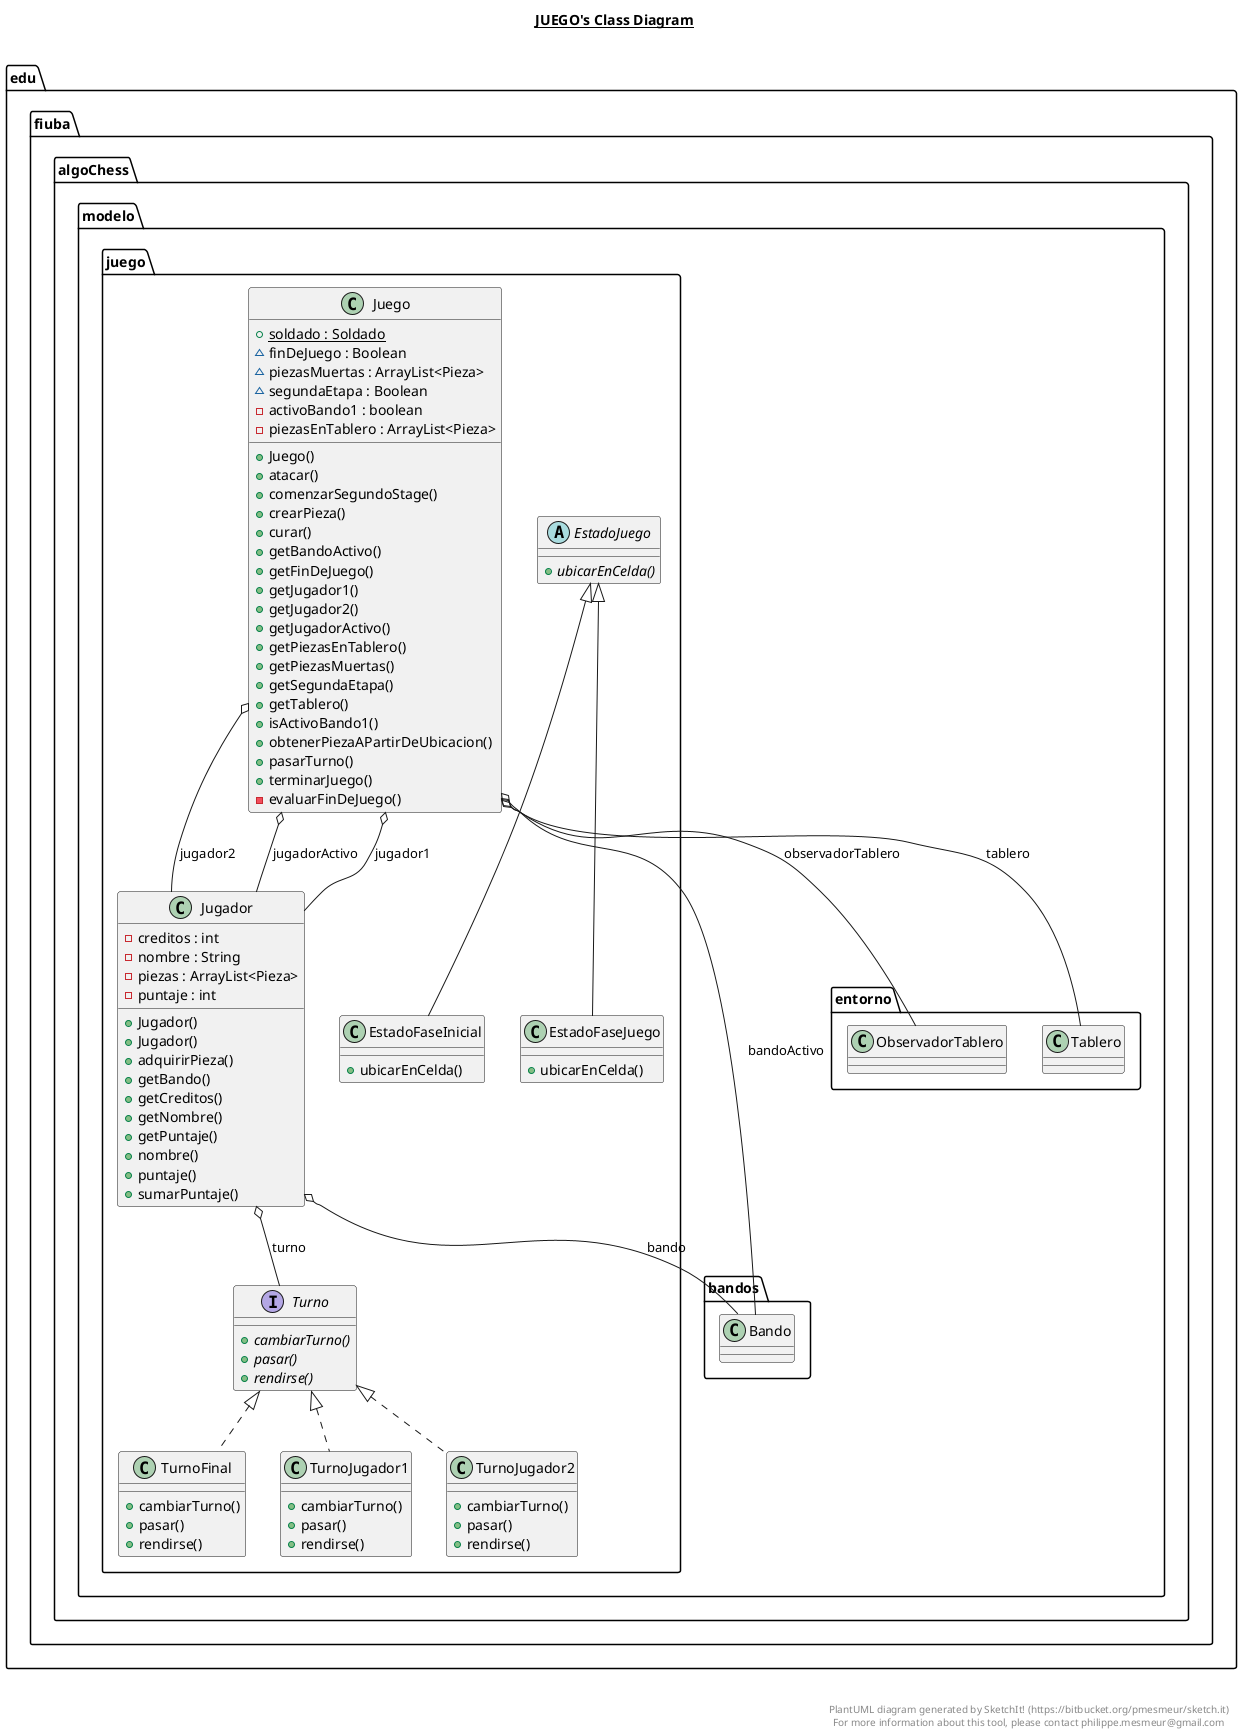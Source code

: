 @startuml

title __JUEGO's Class Diagram__\n

  namespace edu.fiuba.algoChess {
    namespace modelo.juego {
      class edu.fiuba.algoChess.modelo.juego.EstadoFaseInicial {
          + ubicarEnCelda()
      }
    }
  }
  

  namespace edu.fiuba.algoChess {
    namespace modelo.juego {
      class edu.fiuba.algoChess.modelo.juego.EstadoFaseJuego {
          + ubicarEnCelda()
      }
    }
  }
  

  namespace edu.fiuba.algoChess {
    namespace modelo.juego {
      abstract class edu.fiuba.algoChess.modelo.juego.EstadoJuego {
          {abstract} + ubicarEnCelda()
      }
    }
  }
  

  namespace edu.fiuba.algoChess {
    namespace modelo.juego {
      class edu.fiuba.algoChess.modelo.juego.Juego {
          {static} + soldado : Soldado
          ~ finDeJuego : Boolean
          ~ piezasMuertas : ArrayList<Pieza>
          ~ segundaEtapa : Boolean
          - activoBando1 : boolean
          - piezasEnTablero : ArrayList<Pieza>
          + Juego()
          + atacar()
          + comenzarSegundoStage()
          + crearPieza()
          + curar()
          + getBandoActivo()
          + getFinDeJuego()
          + getJugador1()
          + getJugador2()
          + getJugadorActivo()
          + getPiezasEnTablero()
          + getPiezasMuertas()
          + getSegundaEtapa()
          + getTablero()
          + isActivoBando1()
          + obtenerPiezaAPartirDeUbicacion()
          + pasarTurno()
          + terminarJuego()
          - evaluarFinDeJuego()
      }
    }
  }
  

  namespace edu.fiuba.algoChess {
    namespace modelo.juego {
      class edu.fiuba.algoChess.modelo.juego.Jugador {
          - creditos : int
          - nombre : String
          - piezas : ArrayList<Pieza>
          - puntaje : int
          + Jugador()
          + Jugador()
          + adquirirPieza()
          + getBando()
          + getCreditos()
          + getNombre()
          + getPuntaje()
          + nombre()
          + puntaje()
          + sumarPuntaje()
      }
    }
  }
  

  namespace edu.fiuba.algoChess {
    namespace modelo.juego {
      interface edu.fiuba.algoChess.modelo.juego.Turno {
          {abstract} + cambiarTurno()
          {abstract} + pasar()
          {abstract} + rendirse()
      }
    }
  }
  

  namespace edu.fiuba.algoChess {
    namespace modelo.juego {
      class edu.fiuba.algoChess.modelo.juego.TurnoFinal {
          + cambiarTurno()
          + pasar()
          + rendirse()
      }
    }
  }
  

  namespace edu.fiuba.algoChess {
    namespace modelo.juego {
      class edu.fiuba.algoChess.modelo.juego.TurnoJugador1 {
          + cambiarTurno()
          + pasar()
          + rendirse()
      }
    }
  }
  

  namespace edu.fiuba.algoChess {
    namespace modelo.juego {
      class edu.fiuba.algoChess.modelo.juego.TurnoJugador2 {
          + cambiarTurno()
          + pasar()
          + rendirse()
      }
    }
  }
  

  edu.fiuba.algoChess.modelo.juego.EstadoFaseInicial -up-|> edu.fiuba.algoChess.modelo.juego.EstadoJuego
  edu.fiuba.algoChess.modelo.juego.EstadoFaseJuego -up-|> edu.fiuba.algoChess.modelo.juego.EstadoJuego
  edu.fiuba.algoChess.modelo.juego.Juego o-- edu.fiuba.algoChess.modelo.bandos.Bando : bandoActivo
  edu.fiuba.algoChess.modelo.juego.Juego o-- edu.fiuba.algoChess.modelo.juego.Jugador : jugador1
  edu.fiuba.algoChess.modelo.juego.Juego o-- edu.fiuba.algoChess.modelo.juego.Jugador : jugador2
  edu.fiuba.algoChess.modelo.juego.Juego o-- edu.fiuba.algoChess.modelo.juego.Jugador : jugadorActivo
  edu.fiuba.algoChess.modelo.juego.Juego o-- edu.fiuba.algoChess.modelo.entorno.ObservadorTablero : observadorTablero
  edu.fiuba.algoChess.modelo.juego.Juego o-- edu.fiuba.algoChess.modelo.entorno.Tablero : tablero
  edu.fiuba.algoChess.modelo.juego.Jugador o-- edu.fiuba.algoChess.modelo.bandos.Bando : bando
  edu.fiuba.algoChess.modelo.juego.Jugador o-- edu.fiuba.algoChess.modelo.juego.Turno : turno
  edu.fiuba.algoChess.modelo.juego.TurnoFinal .up.|> edu.fiuba.algoChess.modelo.juego.Turno
  edu.fiuba.algoChess.modelo.juego.TurnoJugador1 .up.|> edu.fiuba.algoChess.modelo.juego.Turno
  edu.fiuba.algoChess.modelo.juego.TurnoJugador2 .up.|> edu.fiuba.algoChess.modelo.juego.Turno


right footer


PlantUML diagram generated by SketchIt! (https://bitbucket.org/pmesmeur/sketch.it)
For more information about this tool, please contact philippe.mesmeur@gmail.com
endfooter

@enduml
